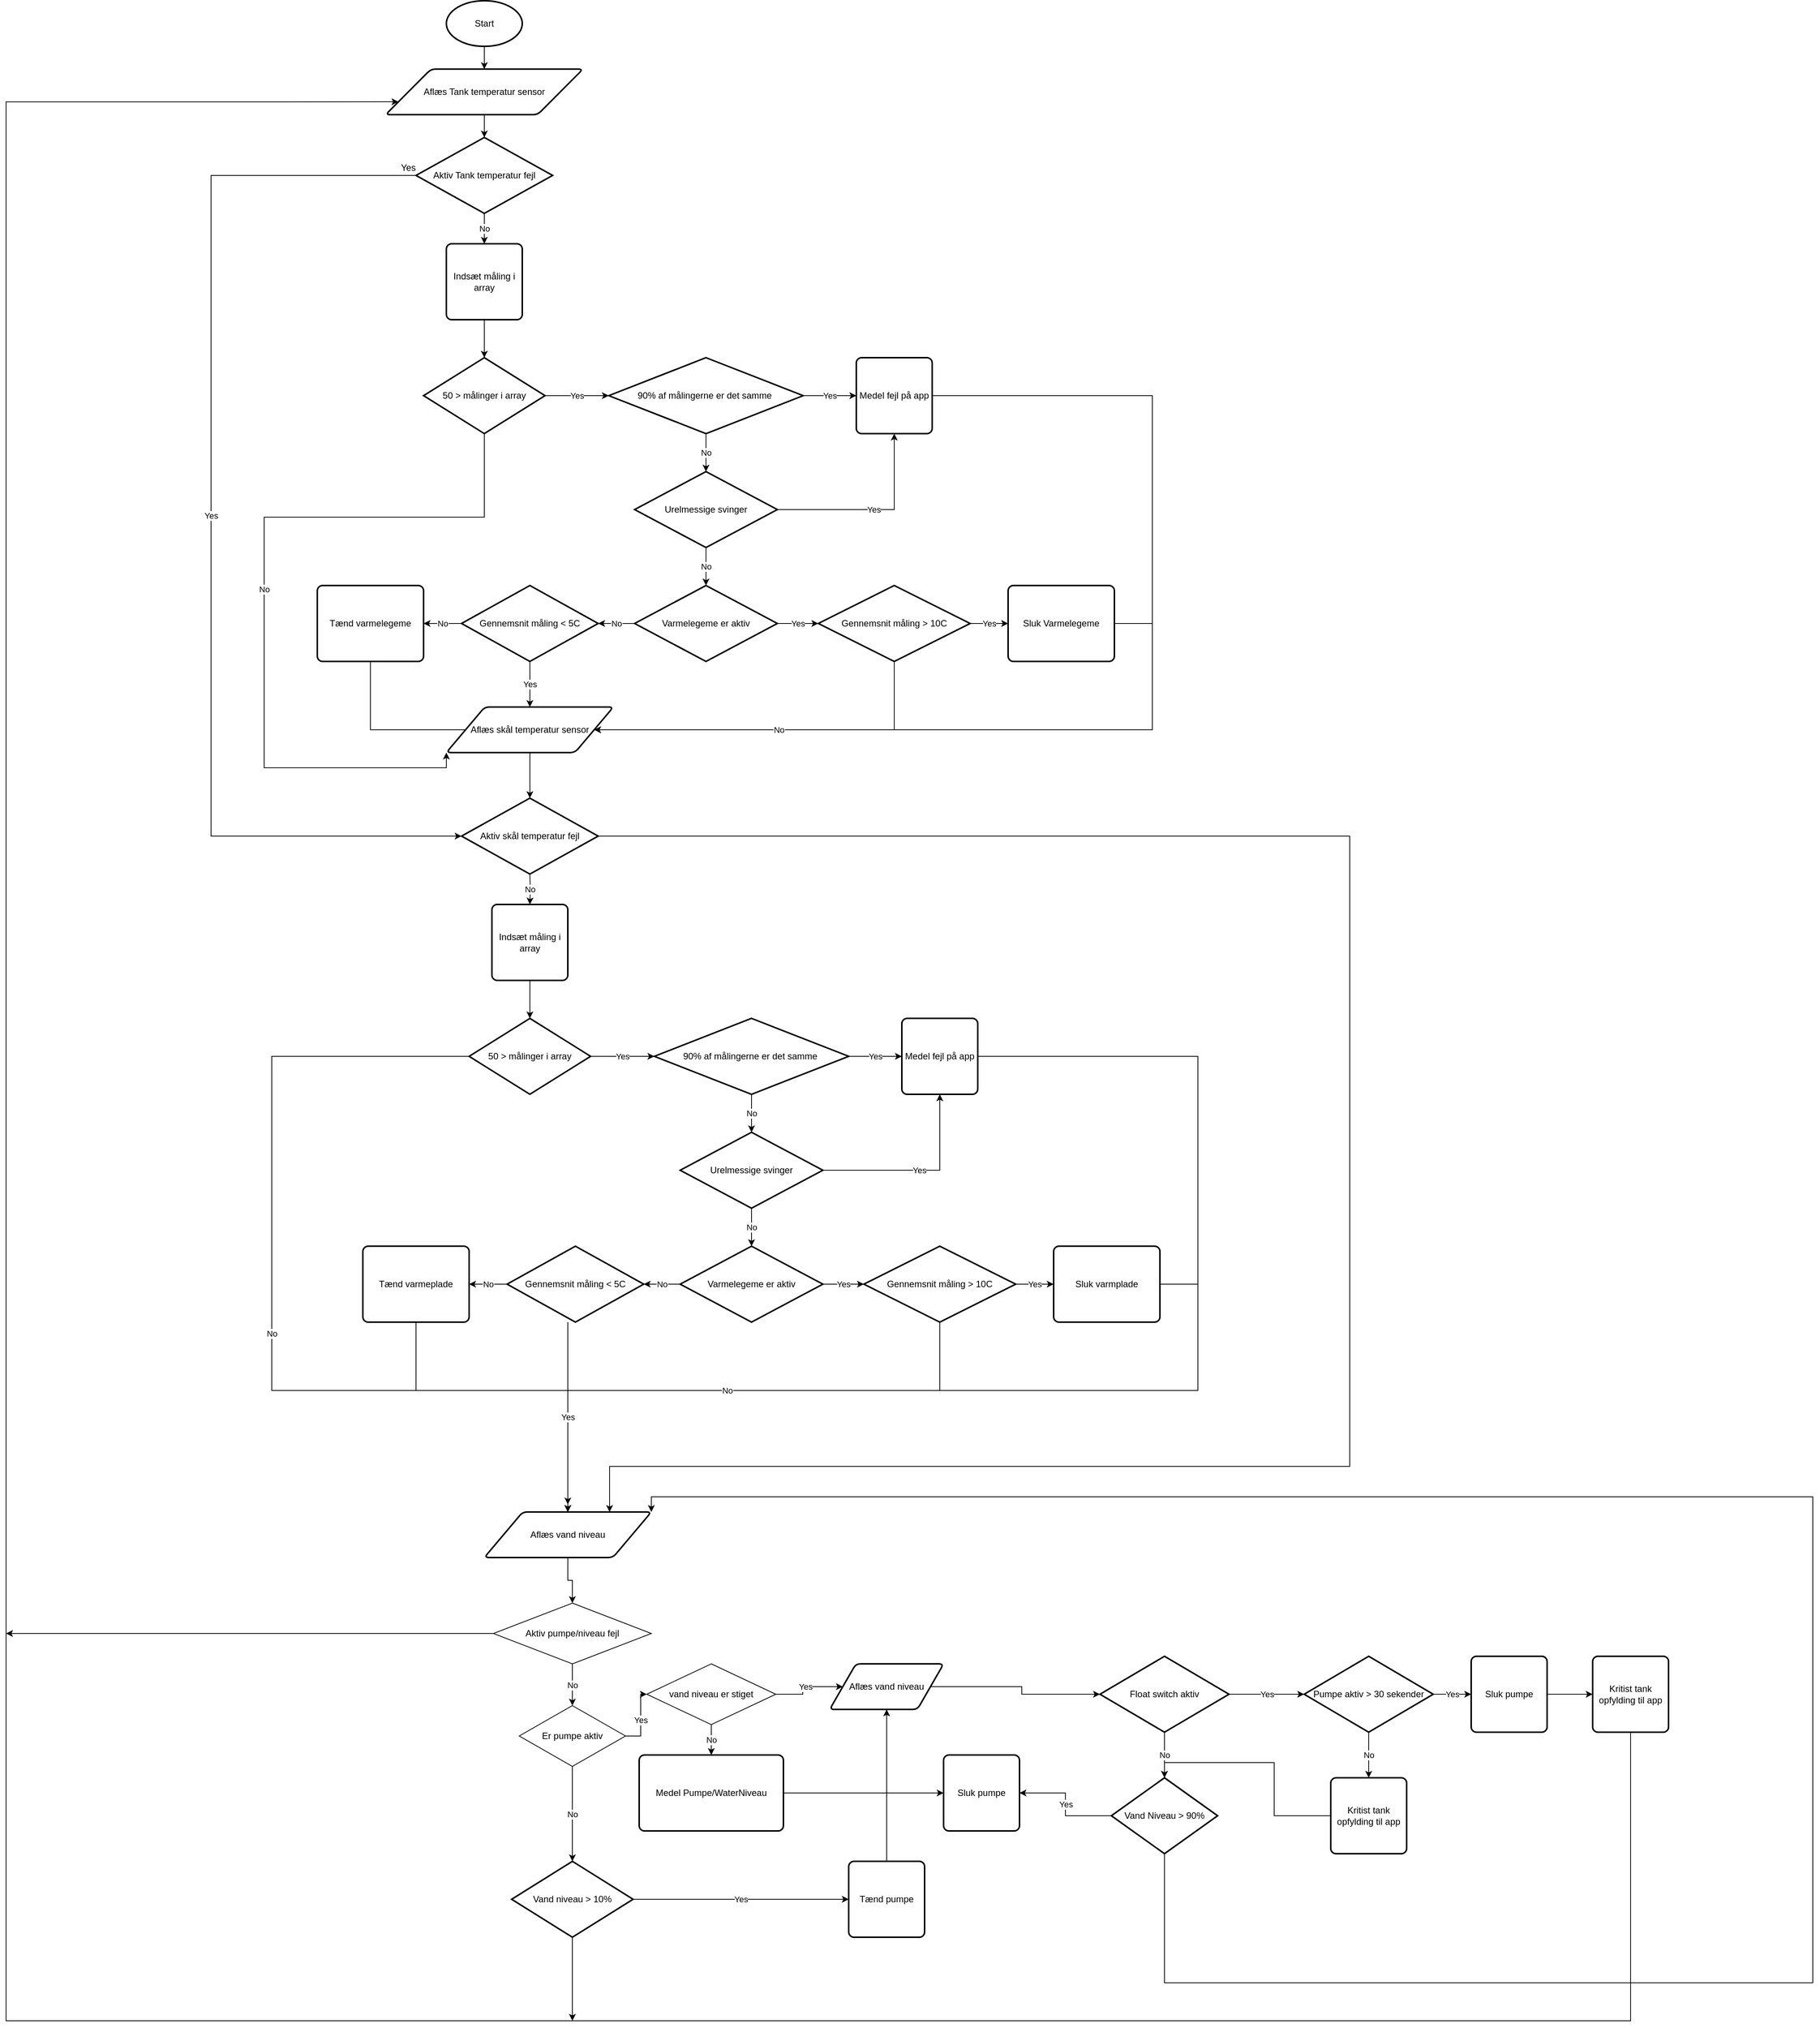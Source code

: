 <mxfile version="14.6.13" type="device"><diagram id="C5RBs43oDa-KdzZeNtuy" name="Page-1"><mxGraphModel dx="3077" dy="1211" grid="0" gridSize="10" guides="0" tooltips="1" connect="1" arrows="1" fold="1" page="0" pageScale="1" pageWidth="827" pageHeight="1169" math="0" shadow="0"><root><mxCell id="WIyWlLk6GJQsqaUBKTNV-0"/><mxCell id="WIyWlLk6GJQsqaUBKTNV-1" parent="WIyWlLk6GJQsqaUBKTNV-0"/><mxCell id="MesOfrP5KmJvYTCBlp2O-10" style="edgeStyle=orthogonalEdgeStyle;rounded=0;orthogonalLoop=1;jettySize=auto;html=1;entryX=0.5;entryY=0;entryDx=0;entryDy=0;" edge="1" parent="WIyWlLk6GJQsqaUBKTNV-1" source="7V2QRdLQ-lq2spI-1FMZ-0" target="7V2QRdLQ-lq2spI-1FMZ-1"><mxGeometry relative="1" as="geometry"/></mxCell><mxCell id="7V2QRdLQ-lq2spI-1FMZ-0" value="Start" style="strokeWidth=2;html=1;shape=mxgraph.flowchart.start_1;whiteSpace=wrap;" parent="WIyWlLk6GJQsqaUBKTNV-1" vertex="1"><mxGeometry x="200" y="100" width="100" height="60" as="geometry"/></mxCell><mxCell id="MesOfrP5KmJvYTCBlp2O-11" style="edgeStyle=orthogonalEdgeStyle;rounded=0;orthogonalLoop=1;jettySize=auto;html=1;entryX=0.5;entryY=0;entryDx=0;entryDy=0;entryPerimeter=0;" edge="1" parent="WIyWlLk6GJQsqaUBKTNV-1" source="7V2QRdLQ-lq2spI-1FMZ-1" target="7V2QRdLQ-lq2spI-1FMZ-2"><mxGeometry relative="1" as="geometry"/></mxCell><mxCell id="7V2QRdLQ-lq2spI-1FMZ-1" value="Aflæs Tank temperatur sensor" style="shape=parallelogram;html=1;strokeWidth=2;perimeter=parallelogramPerimeter;whiteSpace=wrap;rounded=1;arcSize=12;size=0.23;" parent="WIyWlLk6GJQsqaUBKTNV-1" vertex="1"><mxGeometry x="120" y="190" width="260" height="60" as="geometry"/></mxCell><mxCell id="MesOfrP5KmJvYTCBlp2O-12" value="No" style="edgeStyle=orthogonalEdgeStyle;rounded=0;orthogonalLoop=1;jettySize=auto;html=1;entryX=0.5;entryY=0;entryDx=0;entryDy=0;" edge="1" parent="WIyWlLk6GJQsqaUBKTNV-1" source="7V2QRdLQ-lq2spI-1FMZ-2" target="7V2QRdLQ-lq2spI-1FMZ-3"><mxGeometry relative="1" as="geometry"/></mxCell><mxCell id="MesOfrP5KmJvYTCBlp2O-28" value="Yes" style="edgeStyle=orthogonalEdgeStyle;rounded=0;orthogonalLoop=1;jettySize=auto;html=1;entryX=0;entryY=0.5;entryDx=0;entryDy=0;endArrow=classic;endFill=1;entryPerimeter=0;exitX=0.117;exitY=0.62;exitDx=0;exitDy=0;exitPerimeter=0;" edge="1" parent="WIyWlLk6GJQsqaUBKTNV-1" source="7V2QRdLQ-lq2spI-1FMZ-2" target="MesOfrP5KmJvYTCBlp2O-9"><mxGeometry relative="1" as="geometry"><mxPoint x="120" y="340" as="sourcePoint"/><Array as="points"><mxPoint x="181" y="330"/><mxPoint x="-110" y="330"/><mxPoint x="-110" y="1200"/></Array></mxGeometry></mxCell><mxCell id="7V2QRdLQ-lq2spI-1FMZ-2" value="Aktiv Tank temperatur fejl" style="strokeWidth=2;html=1;shape=mxgraph.flowchart.decision;whiteSpace=wrap;" parent="WIyWlLk6GJQsqaUBKTNV-1" vertex="1"><mxGeometry x="160" y="280" width="180" height="100" as="geometry"/></mxCell><mxCell id="MesOfrP5KmJvYTCBlp2O-13" style="edgeStyle=orthogonalEdgeStyle;rounded=0;orthogonalLoop=1;jettySize=auto;html=1;entryX=0.5;entryY=0;entryDx=0;entryDy=0;entryPerimeter=0;" edge="1" parent="WIyWlLk6GJQsqaUBKTNV-1" source="7V2QRdLQ-lq2spI-1FMZ-3" target="7V2QRdLQ-lq2spI-1FMZ-4"><mxGeometry relative="1" as="geometry"/></mxCell><mxCell id="7V2QRdLQ-lq2spI-1FMZ-3" value="Indsæt måling i array" style="rounded=1;whiteSpace=wrap;html=1;absoluteArcSize=1;arcSize=14;strokeWidth=2;" parent="WIyWlLk6GJQsqaUBKTNV-1" vertex="1"><mxGeometry x="200" y="420" width="100" height="100" as="geometry"/></mxCell><mxCell id="MesOfrP5KmJvYTCBlp2O-14" value="Yes" style="edgeStyle=orthogonalEdgeStyle;rounded=0;orthogonalLoop=1;jettySize=auto;html=1;entryX=0;entryY=0.5;entryDx=0;entryDy=0;entryPerimeter=0;" edge="1" parent="WIyWlLk6GJQsqaUBKTNV-1" source="7V2QRdLQ-lq2spI-1FMZ-4" target="7V2QRdLQ-lq2spI-1FMZ-5"><mxGeometry relative="1" as="geometry"/></mxCell><mxCell id="MesOfrP5KmJvYTCBlp2O-102" value="No" style="edgeStyle=orthogonalEdgeStyle;rounded=0;orthogonalLoop=1;jettySize=auto;html=1;entryX=0;entryY=1;entryDx=0;entryDy=0;endArrow=classic;endFill=1;" edge="1" parent="WIyWlLk6GJQsqaUBKTNV-1" source="7V2QRdLQ-lq2spI-1FMZ-4" target="MesOfrP5KmJvYTCBlp2O-8"><mxGeometry relative="1" as="geometry"><Array as="points"><mxPoint x="250" y="780"/><mxPoint x="-40" y="780"/><mxPoint x="-40" y="1110"/><mxPoint x="200" y="1110"/></Array></mxGeometry></mxCell><mxCell id="7V2QRdLQ-lq2spI-1FMZ-4" value="50 &amp;gt; målinger i array" style="strokeWidth=2;html=1;shape=mxgraph.flowchart.decision;whiteSpace=wrap;" parent="WIyWlLk6GJQsqaUBKTNV-1" vertex="1"><mxGeometry x="170" y="570" width="160" height="100" as="geometry"/></mxCell><mxCell id="MesOfrP5KmJvYTCBlp2O-15" value="Yes" style="edgeStyle=orthogonalEdgeStyle;rounded=0;orthogonalLoop=1;jettySize=auto;html=1;entryX=0;entryY=0.5;entryDx=0;entryDy=0;" edge="1" parent="WIyWlLk6GJQsqaUBKTNV-1" source="7V2QRdLQ-lq2spI-1FMZ-5" target="MesOfrP5KmJvYTCBlp2O-0"><mxGeometry relative="1" as="geometry"/></mxCell><mxCell id="MesOfrP5KmJvYTCBlp2O-16" value="No" style="edgeStyle=orthogonalEdgeStyle;rounded=0;orthogonalLoop=1;jettySize=auto;html=1;entryX=0.5;entryY=0;entryDx=0;entryDy=0;entryPerimeter=0;" edge="1" parent="WIyWlLk6GJQsqaUBKTNV-1" source="7V2QRdLQ-lq2spI-1FMZ-5" target="MesOfrP5KmJvYTCBlp2O-1"><mxGeometry relative="1" as="geometry"/></mxCell><mxCell id="7V2QRdLQ-lq2spI-1FMZ-5" value="90% af målingerne er det samme&amp;nbsp;" style="strokeWidth=2;html=1;shape=mxgraph.flowchart.decision;whiteSpace=wrap;" parent="WIyWlLk6GJQsqaUBKTNV-1" vertex="1"><mxGeometry x="414" y="570" width="256" height="100" as="geometry"/></mxCell><mxCell id="MesOfrP5KmJvYTCBlp2O-25" style="edgeStyle=orthogonalEdgeStyle;rounded=0;orthogonalLoop=1;jettySize=auto;html=1;entryX=1;entryY=0.5;entryDx=0;entryDy=0;" edge="1" parent="WIyWlLk6GJQsqaUBKTNV-1" source="MesOfrP5KmJvYTCBlp2O-0" target="MesOfrP5KmJvYTCBlp2O-8"><mxGeometry relative="1" as="geometry"><Array as="points"><mxPoint x="1130" y="620"/><mxPoint x="1130" y="1060"/></Array></mxGeometry></mxCell><mxCell id="MesOfrP5KmJvYTCBlp2O-0" value="Medel fejl på app" style="rounded=1;whiteSpace=wrap;html=1;absoluteArcSize=1;arcSize=14;strokeWidth=2;" vertex="1" parent="WIyWlLk6GJQsqaUBKTNV-1"><mxGeometry x="740" y="570" width="100" height="100" as="geometry"/></mxCell><mxCell id="MesOfrP5KmJvYTCBlp2O-17" value="Yes" style="edgeStyle=orthogonalEdgeStyle;rounded=0;orthogonalLoop=1;jettySize=auto;html=1;entryX=0.5;entryY=1;entryDx=0;entryDy=0;" edge="1" parent="WIyWlLk6GJQsqaUBKTNV-1" source="MesOfrP5KmJvYTCBlp2O-1" target="MesOfrP5KmJvYTCBlp2O-0"><mxGeometry relative="1" as="geometry"/></mxCell><mxCell id="MesOfrP5KmJvYTCBlp2O-18" value="No" style="edgeStyle=orthogonalEdgeStyle;rounded=0;orthogonalLoop=1;jettySize=auto;html=1;entryX=0.5;entryY=0;entryDx=0;entryDy=0;entryPerimeter=0;" edge="1" parent="WIyWlLk6GJQsqaUBKTNV-1" source="MesOfrP5KmJvYTCBlp2O-1" target="MesOfrP5KmJvYTCBlp2O-2"><mxGeometry relative="1" as="geometry"/></mxCell><mxCell id="MesOfrP5KmJvYTCBlp2O-1" value="Urelmessige svinger" style="strokeWidth=2;html=1;shape=mxgraph.flowchart.decision;whiteSpace=wrap;" vertex="1" parent="WIyWlLk6GJQsqaUBKTNV-1"><mxGeometry x="448" y="720" width="188" height="100" as="geometry"/></mxCell><mxCell id="MesOfrP5KmJvYTCBlp2O-19" value="No" style="edgeStyle=orthogonalEdgeStyle;rounded=0;orthogonalLoop=1;jettySize=auto;html=1;entryX=1;entryY=0.5;entryDx=0;entryDy=0;entryPerimeter=0;" edge="1" parent="WIyWlLk6GJQsqaUBKTNV-1" source="MesOfrP5KmJvYTCBlp2O-2" target="MesOfrP5KmJvYTCBlp2O-5"><mxGeometry relative="1" as="geometry"/></mxCell><mxCell id="MesOfrP5KmJvYTCBlp2O-22" value="Yes" style="edgeStyle=orthogonalEdgeStyle;rounded=0;orthogonalLoop=1;jettySize=auto;html=1;entryX=0;entryY=0.5;entryDx=0;entryDy=0;entryPerimeter=0;" edge="1" parent="WIyWlLk6GJQsqaUBKTNV-1" source="MesOfrP5KmJvYTCBlp2O-2" target="MesOfrP5KmJvYTCBlp2O-3"><mxGeometry relative="1" as="geometry"/></mxCell><mxCell id="MesOfrP5KmJvYTCBlp2O-2" value="Varmelegeme er aktiv" style="strokeWidth=2;html=1;shape=mxgraph.flowchart.decision;whiteSpace=wrap;" vertex="1" parent="WIyWlLk6GJQsqaUBKTNV-1"><mxGeometry x="448" y="870" width="188" height="100" as="geometry"/></mxCell><mxCell id="MesOfrP5KmJvYTCBlp2O-23" value="Yes" style="edgeStyle=orthogonalEdgeStyle;rounded=0;orthogonalLoop=1;jettySize=auto;html=1;entryX=0;entryY=0.5;entryDx=0;entryDy=0;" edge="1" parent="WIyWlLk6GJQsqaUBKTNV-1" source="MesOfrP5KmJvYTCBlp2O-3" target="MesOfrP5KmJvYTCBlp2O-4"><mxGeometry relative="1" as="geometry"/></mxCell><mxCell id="MesOfrP5KmJvYTCBlp2O-24" value="No" style="edgeStyle=orthogonalEdgeStyle;rounded=0;orthogonalLoop=1;jettySize=auto;html=1;entryX=1;entryY=0.5;entryDx=0;entryDy=0;" edge="1" parent="WIyWlLk6GJQsqaUBKTNV-1" source="MesOfrP5KmJvYTCBlp2O-3" target="MesOfrP5KmJvYTCBlp2O-8"><mxGeometry relative="1" as="geometry"><Array as="points"><mxPoint x="790" y="1060"/></Array></mxGeometry></mxCell><mxCell id="MesOfrP5KmJvYTCBlp2O-3" value="Gennemsnit måling &amp;gt; 10C" style="strokeWidth=2;html=1;shape=mxgraph.flowchart.decision;whiteSpace=wrap;" vertex="1" parent="WIyWlLk6GJQsqaUBKTNV-1"><mxGeometry x="690" y="870" width="200" height="100" as="geometry"/></mxCell><mxCell id="MesOfrP5KmJvYTCBlp2O-26" style="edgeStyle=orthogonalEdgeStyle;rounded=0;orthogonalLoop=1;jettySize=auto;html=1;endArrow=none;endFill=0;" edge="1" parent="WIyWlLk6GJQsqaUBKTNV-1" source="MesOfrP5KmJvYTCBlp2O-4"><mxGeometry relative="1" as="geometry"><mxPoint x="1130" y="920" as="targetPoint"/></mxGeometry></mxCell><mxCell id="MesOfrP5KmJvYTCBlp2O-4" value="Sluk Varmelegeme" style="rounded=1;whiteSpace=wrap;html=1;absoluteArcSize=1;arcSize=14;strokeWidth=2;" vertex="1" parent="WIyWlLk6GJQsqaUBKTNV-1"><mxGeometry x="940" y="870" width="140" height="100" as="geometry"/></mxCell><mxCell id="MesOfrP5KmJvYTCBlp2O-20" value="No" style="edgeStyle=orthogonalEdgeStyle;rounded=0;orthogonalLoop=1;jettySize=auto;html=1;" edge="1" parent="WIyWlLk6GJQsqaUBKTNV-1" source="MesOfrP5KmJvYTCBlp2O-5" target="MesOfrP5KmJvYTCBlp2O-6"><mxGeometry relative="1" as="geometry"/></mxCell><mxCell id="MesOfrP5KmJvYTCBlp2O-21" value="Yes" style="edgeStyle=orthogonalEdgeStyle;rounded=0;orthogonalLoop=1;jettySize=auto;html=1;entryX=0.5;entryY=0;entryDx=0;entryDy=0;" edge="1" parent="WIyWlLk6GJQsqaUBKTNV-1" source="MesOfrP5KmJvYTCBlp2O-5" target="MesOfrP5KmJvYTCBlp2O-8"><mxGeometry relative="1" as="geometry"/></mxCell><mxCell id="MesOfrP5KmJvYTCBlp2O-5" value="Gennemsnit måling &amp;lt; 5C" style="strokeWidth=2;html=1;shape=mxgraph.flowchart.decision;whiteSpace=wrap;" vertex="1" parent="WIyWlLk6GJQsqaUBKTNV-1"><mxGeometry x="220" y="870" width="180" height="100" as="geometry"/></mxCell><mxCell id="MesOfrP5KmJvYTCBlp2O-27" style="edgeStyle=orthogonalEdgeStyle;rounded=0;orthogonalLoop=1;jettySize=auto;html=1;entryX=0;entryY=0.5;entryDx=0;entryDy=0;endArrow=none;endFill=0;" edge="1" parent="WIyWlLk6GJQsqaUBKTNV-1" source="MesOfrP5KmJvYTCBlp2O-6" target="MesOfrP5KmJvYTCBlp2O-8"><mxGeometry relative="1" as="geometry"><Array as="points"><mxPoint x="100" y="1060"/></Array></mxGeometry></mxCell><mxCell id="MesOfrP5KmJvYTCBlp2O-6" value="Tænd varmelegeme" style="rounded=1;whiteSpace=wrap;html=1;absoluteArcSize=1;arcSize=14;strokeWidth=2;" vertex="1" parent="WIyWlLk6GJQsqaUBKTNV-1"><mxGeometry x="30" y="870" width="140" height="100" as="geometry"/></mxCell><mxCell id="MesOfrP5KmJvYTCBlp2O-30" style="edgeStyle=orthogonalEdgeStyle;rounded=0;orthogonalLoop=1;jettySize=auto;html=1;entryX=0.5;entryY=0;entryDx=0;entryDy=0;entryPerimeter=0;endArrow=classic;endFill=1;" edge="1" parent="WIyWlLk6GJQsqaUBKTNV-1" source="MesOfrP5KmJvYTCBlp2O-8" target="MesOfrP5KmJvYTCBlp2O-9"><mxGeometry relative="1" as="geometry"/></mxCell><mxCell id="MesOfrP5KmJvYTCBlp2O-8" value="Aflæs skål temperatur sensor" style="shape=parallelogram;html=1;strokeWidth=2;perimeter=parallelogramPerimeter;whiteSpace=wrap;rounded=1;arcSize=12;size=0.23;" vertex="1" parent="WIyWlLk6GJQsqaUBKTNV-1"><mxGeometry x="200" y="1030" width="220" height="60" as="geometry"/></mxCell><mxCell id="MesOfrP5KmJvYTCBlp2O-101" style="edgeStyle=orthogonalEdgeStyle;rounded=0;orthogonalLoop=1;jettySize=auto;html=1;entryX=0.75;entryY=0;entryDx=0;entryDy=0;endArrow=classic;endFill=1;" edge="1" parent="WIyWlLk6GJQsqaUBKTNV-1" source="MesOfrP5KmJvYTCBlp2O-9" target="MesOfrP5KmJvYTCBlp2O-59"><mxGeometry relative="1" as="geometry"><Array as="points"><mxPoint x="1390" y="1200"/><mxPoint x="1390" y="2030"/><mxPoint x="415" y="2030"/></Array></mxGeometry></mxCell><mxCell id="MesOfrP5KmJvYTCBlp2O-9" value="Aktiv skål temperatur fejl" style="strokeWidth=2;html=1;shape=mxgraph.flowchart.decision;whiteSpace=wrap;" vertex="1" parent="WIyWlLk6GJQsqaUBKTNV-1"><mxGeometry x="220" y="1150" width="180" height="100" as="geometry"/></mxCell><mxCell id="MesOfrP5KmJvYTCBlp2O-29" value="Yes" style="text;html=1;strokeColor=none;fillColor=none;align=center;verticalAlign=middle;whiteSpace=wrap;rounded=0;" vertex="1" parent="WIyWlLk6GJQsqaUBKTNV-1"><mxGeometry x="130" y="310" width="40" height="20" as="geometry"/></mxCell><mxCell id="MesOfrP5KmJvYTCBlp2O-31" value="No" style="edgeStyle=orthogonalEdgeStyle;rounded=0;orthogonalLoop=1;jettySize=auto;html=1;entryX=0.5;entryY=0;entryDx=0;entryDy=0;" edge="1" parent="WIyWlLk6GJQsqaUBKTNV-1" target="MesOfrP5KmJvYTCBlp2O-34"><mxGeometry relative="1" as="geometry"><mxPoint x="310" y="1250" as="sourcePoint"/></mxGeometry></mxCell><mxCell id="MesOfrP5KmJvYTCBlp2O-33" style="edgeStyle=orthogonalEdgeStyle;rounded=0;orthogonalLoop=1;jettySize=auto;html=1;entryX=0.5;entryY=0;entryDx=0;entryDy=0;entryPerimeter=0;" edge="1" parent="WIyWlLk6GJQsqaUBKTNV-1" source="MesOfrP5KmJvYTCBlp2O-34" target="MesOfrP5KmJvYTCBlp2O-36"><mxGeometry relative="1" as="geometry"/></mxCell><mxCell id="MesOfrP5KmJvYTCBlp2O-34" value="Indsæt måling i array" style="rounded=1;whiteSpace=wrap;html=1;absoluteArcSize=1;arcSize=14;strokeWidth=2;" vertex="1" parent="WIyWlLk6GJQsqaUBKTNV-1"><mxGeometry x="260" y="1290" width="100" height="100" as="geometry"/></mxCell><mxCell id="MesOfrP5KmJvYTCBlp2O-35" value="Yes" style="edgeStyle=orthogonalEdgeStyle;rounded=0;orthogonalLoop=1;jettySize=auto;html=1;entryX=0;entryY=0.5;entryDx=0;entryDy=0;entryPerimeter=0;" edge="1" parent="WIyWlLk6GJQsqaUBKTNV-1" source="MesOfrP5KmJvYTCBlp2O-36" target="MesOfrP5KmJvYTCBlp2O-39"><mxGeometry relative="1" as="geometry"/></mxCell><mxCell id="MesOfrP5KmJvYTCBlp2O-62" value="No" style="edgeStyle=orthogonalEdgeStyle;rounded=0;orthogonalLoop=1;jettySize=auto;html=1;entryX=0.5;entryY=0;entryDx=0;entryDy=0;endArrow=classic;endFill=1;" edge="1" parent="WIyWlLk6GJQsqaUBKTNV-1" source="MesOfrP5KmJvYTCBlp2O-36" target="MesOfrP5KmJvYTCBlp2O-59"><mxGeometry relative="1" as="geometry"><Array as="points"><mxPoint x="-30" y="1490"/><mxPoint x="-30" y="1930"/><mxPoint x="360" y="1930"/></Array></mxGeometry></mxCell><mxCell id="MesOfrP5KmJvYTCBlp2O-36" value="50 &amp;gt; målinger i array" style="strokeWidth=2;html=1;shape=mxgraph.flowchart.decision;whiteSpace=wrap;" vertex="1" parent="WIyWlLk6GJQsqaUBKTNV-1"><mxGeometry x="230" y="1440" width="160" height="100" as="geometry"/></mxCell><mxCell id="MesOfrP5KmJvYTCBlp2O-37" value="Yes" style="edgeStyle=orthogonalEdgeStyle;rounded=0;orthogonalLoop=1;jettySize=auto;html=1;entryX=0;entryY=0.5;entryDx=0;entryDy=0;" edge="1" parent="WIyWlLk6GJQsqaUBKTNV-1" source="MesOfrP5KmJvYTCBlp2O-39" target="MesOfrP5KmJvYTCBlp2O-41"><mxGeometry relative="1" as="geometry"/></mxCell><mxCell id="MesOfrP5KmJvYTCBlp2O-38" value="No" style="edgeStyle=orthogonalEdgeStyle;rounded=0;orthogonalLoop=1;jettySize=auto;html=1;entryX=0.5;entryY=0;entryDx=0;entryDy=0;entryPerimeter=0;" edge="1" parent="WIyWlLk6GJQsqaUBKTNV-1" source="MesOfrP5KmJvYTCBlp2O-39" target="MesOfrP5KmJvYTCBlp2O-44"><mxGeometry relative="1" as="geometry"/></mxCell><mxCell id="MesOfrP5KmJvYTCBlp2O-39" value="90% af målingerne er det samme&amp;nbsp;" style="strokeWidth=2;html=1;shape=mxgraph.flowchart.decision;whiteSpace=wrap;" vertex="1" parent="WIyWlLk6GJQsqaUBKTNV-1"><mxGeometry x="474" y="1440" width="256" height="100" as="geometry"/></mxCell><mxCell id="MesOfrP5KmJvYTCBlp2O-40" style="edgeStyle=orthogonalEdgeStyle;rounded=0;orthogonalLoop=1;jettySize=auto;html=1;" edge="1" parent="WIyWlLk6GJQsqaUBKTNV-1" source="MesOfrP5KmJvYTCBlp2O-41"><mxGeometry relative="1" as="geometry"><Array as="points"><mxPoint x="1190" y="1490"/><mxPoint x="1190" y="1930"/></Array><mxPoint x="360" y="2080" as="targetPoint"/></mxGeometry></mxCell><mxCell id="MesOfrP5KmJvYTCBlp2O-41" value="Medel fejl på app" style="rounded=1;whiteSpace=wrap;html=1;absoluteArcSize=1;arcSize=14;strokeWidth=2;" vertex="1" parent="WIyWlLk6GJQsqaUBKTNV-1"><mxGeometry x="800" y="1440" width="100" height="100" as="geometry"/></mxCell><mxCell id="MesOfrP5KmJvYTCBlp2O-42" value="Yes" style="edgeStyle=orthogonalEdgeStyle;rounded=0;orthogonalLoop=1;jettySize=auto;html=1;entryX=0.5;entryY=1;entryDx=0;entryDy=0;" edge="1" parent="WIyWlLk6GJQsqaUBKTNV-1" source="MesOfrP5KmJvYTCBlp2O-44" target="MesOfrP5KmJvYTCBlp2O-41"><mxGeometry relative="1" as="geometry"/></mxCell><mxCell id="MesOfrP5KmJvYTCBlp2O-43" value="No" style="edgeStyle=orthogonalEdgeStyle;rounded=0;orthogonalLoop=1;jettySize=auto;html=1;entryX=0.5;entryY=0;entryDx=0;entryDy=0;entryPerimeter=0;" edge="1" parent="WIyWlLk6GJQsqaUBKTNV-1" source="MesOfrP5KmJvYTCBlp2O-44" target="MesOfrP5KmJvYTCBlp2O-47"><mxGeometry relative="1" as="geometry"/></mxCell><mxCell id="MesOfrP5KmJvYTCBlp2O-44" value="Urelmessige svinger" style="strokeWidth=2;html=1;shape=mxgraph.flowchart.decision;whiteSpace=wrap;" vertex="1" parent="WIyWlLk6GJQsqaUBKTNV-1"><mxGeometry x="508" y="1590" width="188" height="100" as="geometry"/></mxCell><mxCell id="MesOfrP5KmJvYTCBlp2O-45" value="No" style="edgeStyle=orthogonalEdgeStyle;rounded=0;orthogonalLoop=1;jettySize=auto;html=1;entryX=1;entryY=0.5;entryDx=0;entryDy=0;entryPerimeter=0;" edge="1" parent="WIyWlLk6GJQsqaUBKTNV-1" source="MesOfrP5KmJvYTCBlp2O-47" target="MesOfrP5KmJvYTCBlp2O-55"><mxGeometry relative="1" as="geometry"/></mxCell><mxCell id="MesOfrP5KmJvYTCBlp2O-46" value="Yes" style="edgeStyle=orthogonalEdgeStyle;rounded=0;orthogonalLoop=1;jettySize=auto;html=1;entryX=0;entryY=0.5;entryDx=0;entryDy=0;entryPerimeter=0;" edge="1" parent="WIyWlLk6GJQsqaUBKTNV-1" source="MesOfrP5KmJvYTCBlp2O-47" target="MesOfrP5KmJvYTCBlp2O-50"><mxGeometry relative="1" as="geometry"/></mxCell><mxCell id="MesOfrP5KmJvYTCBlp2O-47" value="Varmelegeme er aktiv" style="strokeWidth=2;html=1;shape=mxgraph.flowchart.decision;whiteSpace=wrap;" vertex="1" parent="WIyWlLk6GJQsqaUBKTNV-1"><mxGeometry x="508" y="1740" width="188" height="100" as="geometry"/></mxCell><mxCell id="MesOfrP5KmJvYTCBlp2O-48" value="Yes" style="edgeStyle=orthogonalEdgeStyle;rounded=0;orthogonalLoop=1;jettySize=auto;html=1;entryX=0;entryY=0.5;entryDx=0;entryDy=0;" edge="1" parent="WIyWlLk6GJQsqaUBKTNV-1" source="MesOfrP5KmJvYTCBlp2O-50" target="MesOfrP5KmJvYTCBlp2O-52"><mxGeometry relative="1" as="geometry"/></mxCell><mxCell id="MesOfrP5KmJvYTCBlp2O-49" value="No" style="edgeStyle=orthogonalEdgeStyle;rounded=0;orthogonalLoop=1;jettySize=auto;html=1;entryX=0.5;entryY=0;entryDx=0;entryDy=0;" edge="1" parent="WIyWlLk6GJQsqaUBKTNV-1" source="MesOfrP5KmJvYTCBlp2O-50" target="MesOfrP5KmJvYTCBlp2O-59"><mxGeometry relative="1" as="geometry"><Array as="points"><mxPoint x="850" y="1930"/><mxPoint x="360" y="1930"/></Array></mxGeometry></mxCell><mxCell id="MesOfrP5KmJvYTCBlp2O-50" value="Gennemsnit måling &amp;gt; 10C" style="strokeWidth=2;html=1;shape=mxgraph.flowchart.decision;whiteSpace=wrap;" vertex="1" parent="WIyWlLk6GJQsqaUBKTNV-1"><mxGeometry x="750" y="1740" width="200" height="100" as="geometry"/></mxCell><mxCell id="MesOfrP5KmJvYTCBlp2O-51" style="edgeStyle=orthogonalEdgeStyle;rounded=0;orthogonalLoop=1;jettySize=auto;html=1;endArrow=none;endFill=0;" edge="1" parent="WIyWlLk6GJQsqaUBKTNV-1" source="MesOfrP5KmJvYTCBlp2O-52"><mxGeometry relative="1" as="geometry"><mxPoint x="1190" y="1790" as="targetPoint"/></mxGeometry></mxCell><mxCell id="MesOfrP5KmJvYTCBlp2O-52" value="Sluk varmplade" style="rounded=1;whiteSpace=wrap;html=1;absoluteArcSize=1;arcSize=14;strokeWidth=2;" vertex="1" parent="WIyWlLk6GJQsqaUBKTNV-1"><mxGeometry x="1000" y="1740" width="140" height="100" as="geometry"/></mxCell><mxCell id="MesOfrP5KmJvYTCBlp2O-53" value="No" style="edgeStyle=orthogonalEdgeStyle;rounded=0;orthogonalLoop=1;jettySize=auto;html=1;" edge="1" parent="WIyWlLk6GJQsqaUBKTNV-1" source="MesOfrP5KmJvYTCBlp2O-55" target="MesOfrP5KmJvYTCBlp2O-57"><mxGeometry relative="1" as="geometry"/></mxCell><mxCell id="MesOfrP5KmJvYTCBlp2O-55" value="Gennemsnit måling &amp;lt; 5C" style="strokeWidth=2;html=1;shape=mxgraph.flowchart.decision;whiteSpace=wrap;" vertex="1" parent="WIyWlLk6GJQsqaUBKTNV-1"><mxGeometry x="280" y="1740" width="180" height="100" as="geometry"/></mxCell><mxCell id="MesOfrP5KmJvYTCBlp2O-56" style="edgeStyle=orthogonalEdgeStyle;rounded=0;orthogonalLoop=1;jettySize=auto;html=1;entryX=0.5;entryY=0;entryDx=0;entryDy=0;endArrow=none;endFill=0;" edge="1" parent="WIyWlLk6GJQsqaUBKTNV-1" source="MesOfrP5KmJvYTCBlp2O-57" target="MesOfrP5KmJvYTCBlp2O-59"><mxGeometry relative="1" as="geometry"><Array as="points"><mxPoint x="160" y="1930"/><mxPoint x="360" y="1930"/></Array></mxGeometry></mxCell><mxCell id="MesOfrP5KmJvYTCBlp2O-57" value="Tænd varmeplade" style="rounded=1;whiteSpace=wrap;html=1;absoluteArcSize=1;arcSize=14;strokeWidth=2;" vertex="1" parent="WIyWlLk6GJQsqaUBKTNV-1"><mxGeometry x="90" y="1740" width="140" height="100" as="geometry"/></mxCell><mxCell id="MesOfrP5KmJvYTCBlp2O-84" style="edgeStyle=orthogonalEdgeStyle;rounded=0;orthogonalLoop=1;jettySize=auto;html=1;endArrow=classic;endFill=1;" edge="1" parent="WIyWlLk6GJQsqaUBKTNV-1" source="MesOfrP5KmJvYTCBlp2O-59" target="MesOfrP5KmJvYTCBlp2O-63"><mxGeometry relative="1" as="geometry"/></mxCell><mxCell id="MesOfrP5KmJvYTCBlp2O-59" value="Aflæs vand niveau" style="shape=parallelogram;html=1;strokeWidth=2;perimeter=parallelogramPerimeter;whiteSpace=wrap;rounded=1;arcSize=12;size=0.23;" vertex="1" parent="WIyWlLk6GJQsqaUBKTNV-1"><mxGeometry x="250" y="2090" width="220" height="60" as="geometry"/></mxCell><mxCell id="MesOfrP5KmJvYTCBlp2O-85" value="No" style="edgeStyle=orthogonalEdgeStyle;rounded=0;orthogonalLoop=1;jettySize=auto;html=1;entryX=0.5;entryY=0;entryDx=0;entryDy=0;endArrow=classic;endFill=1;" edge="1" parent="WIyWlLk6GJQsqaUBKTNV-1" source="MesOfrP5KmJvYTCBlp2O-63" target="MesOfrP5KmJvYTCBlp2O-64"><mxGeometry relative="1" as="geometry"/></mxCell><mxCell id="MesOfrP5KmJvYTCBlp2O-100" style="edgeStyle=orthogonalEdgeStyle;rounded=0;orthogonalLoop=1;jettySize=auto;html=1;endArrow=classic;endFill=1;" edge="1" parent="WIyWlLk6GJQsqaUBKTNV-1" source="MesOfrP5KmJvYTCBlp2O-63"><mxGeometry relative="1" as="geometry"><mxPoint x="-380" y="2250" as="targetPoint"/></mxGeometry></mxCell><mxCell id="MesOfrP5KmJvYTCBlp2O-63" value="Aktiv pumpe/niveau fejl" style="rhombus;whiteSpace=wrap;html=1;" vertex="1" parent="WIyWlLk6GJQsqaUBKTNV-1"><mxGeometry x="262" y="2210" width="208" height="80" as="geometry"/></mxCell><mxCell id="MesOfrP5KmJvYTCBlp2O-86" value="No" style="edgeStyle=orthogonalEdgeStyle;rounded=0;orthogonalLoop=1;jettySize=auto;html=1;entryX=0.5;entryY=0;entryDx=0;entryDy=0;entryPerimeter=0;endArrow=classic;endFill=1;" edge="1" parent="WIyWlLk6GJQsqaUBKTNV-1" source="MesOfrP5KmJvYTCBlp2O-64" target="MesOfrP5KmJvYTCBlp2O-68"><mxGeometry relative="1" as="geometry"/></mxCell><mxCell id="MesOfrP5KmJvYTCBlp2O-87" value="Yes" style="edgeStyle=orthogonalEdgeStyle;rounded=0;orthogonalLoop=1;jettySize=auto;html=1;entryX=0;entryY=0.5;entryDx=0;entryDy=0;endArrow=classic;endFill=1;" edge="1" parent="WIyWlLk6GJQsqaUBKTNV-1" source="MesOfrP5KmJvYTCBlp2O-64" target="MesOfrP5KmJvYTCBlp2O-65"><mxGeometry relative="1" as="geometry"/></mxCell><mxCell id="MesOfrP5KmJvYTCBlp2O-64" value="Er pumpe aktiv" style="rhombus;whiteSpace=wrap;html=1;" vertex="1" parent="WIyWlLk6GJQsqaUBKTNV-1"><mxGeometry x="296" y="2345" width="140" height="80" as="geometry"/></mxCell><mxCell id="MesOfrP5KmJvYTCBlp2O-88" value="Yes" style="edgeStyle=orthogonalEdgeStyle;rounded=0;orthogonalLoop=1;jettySize=auto;html=1;entryX=0;entryY=0.5;entryDx=0;entryDy=0;endArrow=classic;endFill=1;" edge="1" parent="WIyWlLk6GJQsqaUBKTNV-1" source="MesOfrP5KmJvYTCBlp2O-65" target="MesOfrP5KmJvYTCBlp2O-67"><mxGeometry relative="1" as="geometry"/></mxCell><mxCell id="MesOfrP5KmJvYTCBlp2O-89" value="No" style="edgeStyle=orthogonalEdgeStyle;rounded=0;orthogonalLoop=1;jettySize=auto;html=1;entryX=0.5;entryY=0;entryDx=0;entryDy=0;endArrow=classic;endFill=1;" edge="1" parent="WIyWlLk6GJQsqaUBKTNV-1" source="MesOfrP5KmJvYTCBlp2O-65" target="MesOfrP5KmJvYTCBlp2O-66"><mxGeometry relative="1" as="geometry"/></mxCell><mxCell id="MesOfrP5KmJvYTCBlp2O-65" value="vand niveau er stiget" style="rhombus;whiteSpace=wrap;html=1;" vertex="1" parent="WIyWlLk6GJQsqaUBKTNV-1"><mxGeometry x="464" y="2290" width="170" height="80" as="geometry"/></mxCell><mxCell id="MesOfrP5KmJvYTCBlp2O-83" style="edgeStyle=orthogonalEdgeStyle;rounded=0;orthogonalLoop=1;jettySize=auto;html=1;entryX=0;entryY=0.5;entryDx=0;entryDy=0;endArrow=classic;endFill=1;" edge="1" parent="WIyWlLk6GJQsqaUBKTNV-1" source="MesOfrP5KmJvYTCBlp2O-66" target="MesOfrP5KmJvYTCBlp2O-75"><mxGeometry relative="1" as="geometry"/></mxCell><mxCell id="MesOfrP5KmJvYTCBlp2O-66" value="Medel Pumpe/WaterNiveau" style="rounded=1;whiteSpace=wrap;html=1;absoluteArcSize=1;arcSize=14;strokeWidth=2;" vertex="1" parent="WIyWlLk6GJQsqaUBKTNV-1"><mxGeometry x="454" y="2410" width="190" height="100" as="geometry"/></mxCell><mxCell id="MesOfrP5KmJvYTCBlp2O-93" style="edgeStyle=orthogonalEdgeStyle;rounded=0;orthogonalLoop=1;jettySize=auto;html=1;entryX=0;entryY=0.5;entryDx=0;entryDy=0;entryPerimeter=0;endArrow=classic;endFill=1;" edge="1" parent="WIyWlLk6GJQsqaUBKTNV-1" source="MesOfrP5KmJvYTCBlp2O-67" target="MesOfrP5KmJvYTCBlp2O-76"><mxGeometry relative="1" as="geometry"/></mxCell><mxCell id="MesOfrP5KmJvYTCBlp2O-67" value="Aflæs vand niveau" style="shape=parallelogram;html=1;strokeWidth=2;perimeter=parallelogramPerimeter;whiteSpace=wrap;rounded=1;arcSize=12;size=0.23;" vertex="1" parent="WIyWlLk6GJQsqaUBKTNV-1"><mxGeometry x="705" y="2290" width="150" height="60" as="geometry"/></mxCell><mxCell id="MesOfrP5KmJvYTCBlp2O-92" value="Yes" style="edgeStyle=orthogonalEdgeStyle;rounded=0;orthogonalLoop=1;jettySize=auto;html=1;entryX=0;entryY=0.5;entryDx=0;entryDy=0;endArrow=classic;endFill=1;" edge="1" parent="WIyWlLk6GJQsqaUBKTNV-1" source="MesOfrP5KmJvYTCBlp2O-68" target="MesOfrP5KmJvYTCBlp2O-69"><mxGeometry relative="1" as="geometry"/></mxCell><mxCell id="MesOfrP5KmJvYTCBlp2O-99" style="edgeStyle=orthogonalEdgeStyle;rounded=0;orthogonalLoop=1;jettySize=auto;html=1;endArrow=classic;endFill=1;" edge="1" parent="WIyWlLk6GJQsqaUBKTNV-1" source="MesOfrP5KmJvYTCBlp2O-68"><mxGeometry relative="1" as="geometry"><mxPoint x="366" y="2760" as="targetPoint"/></mxGeometry></mxCell><mxCell id="MesOfrP5KmJvYTCBlp2O-68" value="Vand niveau &amp;gt; 10%" style="strokeWidth=2;html=1;shape=mxgraph.flowchart.decision;whiteSpace=wrap;" vertex="1" parent="WIyWlLk6GJQsqaUBKTNV-1"><mxGeometry x="286" y="2550" width="160" height="100" as="geometry"/></mxCell><mxCell id="MesOfrP5KmJvYTCBlp2O-74" style="edgeStyle=orthogonalEdgeStyle;rounded=0;orthogonalLoop=1;jettySize=auto;html=1;entryX=0.5;entryY=1;entryDx=0;entryDy=0;endArrow=classic;endFill=1;" edge="1" parent="WIyWlLk6GJQsqaUBKTNV-1" source="MesOfrP5KmJvYTCBlp2O-69" target="MesOfrP5KmJvYTCBlp2O-67"><mxGeometry relative="1" as="geometry"/></mxCell><mxCell id="MesOfrP5KmJvYTCBlp2O-69" value="Tænd pumpe" style="rounded=1;whiteSpace=wrap;html=1;absoluteArcSize=1;arcSize=14;strokeWidth=2;" vertex="1" parent="WIyWlLk6GJQsqaUBKTNV-1"><mxGeometry x="730" y="2550" width="100" height="100" as="geometry"/></mxCell><mxCell id="MesOfrP5KmJvYTCBlp2O-97" style="edgeStyle=orthogonalEdgeStyle;rounded=0;orthogonalLoop=1;jettySize=auto;html=1;entryX=0;entryY=0.75;entryDx=0;entryDy=0;endArrow=classic;endFill=1;" edge="1" parent="WIyWlLk6GJQsqaUBKTNV-1" source="MesOfrP5KmJvYTCBlp2O-70" target="7V2QRdLQ-lq2spI-1FMZ-1"><mxGeometry relative="1" as="geometry"><Array as="points"><mxPoint x="1760" y="2760"/><mxPoint x="-380" y="2760"/><mxPoint x="-380" y="233"/></Array></mxGeometry></mxCell><mxCell id="MesOfrP5KmJvYTCBlp2O-70" value="Kritist tank opfylding til app" style="rounded=1;whiteSpace=wrap;html=1;absoluteArcSize=1;arcSize=14;strokeWidth=2;" vertex="1" parent="WIyWlLk6GJQsqaUBKTNV-1"><mxGeometry x="1710" y="2280" width="100" height="100" as="geometry"/></mxCell><mxCell id="MesOfrP5KmJvYTCBlp2O-78" style="edgeStyle=orthogonalEdgeStyle;rounded=0;orthogonalLoop=1;jettySize=auto;html=1;entryX=0;entryY=0.5;entryDx=0;entryDy=0;endArrow=classic;endFill=1;" edge="1" parent="WIyWlLk6GJQsqaUBKTNV-1" source="MesOfrP5KmJvYTCBlp2O-71" target="MesOfrP5KmJvYTCBlp2O-70"><mxGeometry relative="1" as="geometry"/></mxCell><mxCell id="MesOfrP5KmJvYTCBlp2O-71" value="Sluk pumpe" style="rounded=1;whiteSpace=wrap;html=1;absoluteArcSize=1;arcSize=14;strokeWidth=2;" vertex="1" parent="WIyWlLk6GJQsqaUBKTNV-1"><mxGeometry x="1550" y="2280" width="100" height="100" as="geometry"/></mxCell><mxCell id="MesOfrP5KmJvYTCBlp2O-79" value="Yes" style="edgeStyle=orthogonalEdgeStyle;rounded=0;orthogonalLoop=1;jettySize=auto;html=1;endArrow=classic;endFill=1;" edge="1" parent="WIyWlLk6GJQsqaUBKTNV-1" source="MesOfrP5KmJvYTCBlp2O-72" target="MesOfrP5KmJvYTCBlp2O-71"><mxGeometry relative="1" as="geometry"><Array as="points"><mxPoint x="1550" y="2330"/><mxPoint x="1550" y="2330"/></Array></mxGeometry></mxCell><mxCell id="MesOfrP5KmJvYTCBlp2O-81" value="No" style="edgeStyle=orthogonalEdgeStyle;rounded=0;orthogonalLoop=1;jettySize=auto;html=1;entryX=0.5;entryY=0;entryDx=0;entryDy=0;endArrow=classic;endFill=1;" edge="1" parent="WIyWlLk6GJQsqaUBKTNV-1" source="MesOfrP5KmJvYTCBlp2O-72" target="MesOfrP5KmJvYTCBlp2O-73"><mxGeometry relative="1" as="geometry"/></mxCell><mxCell id="MesOfrP5KmJvYTCBlp2O-72" value="Pumpe aktiv &amp;gt; 30 sekender" style="strokeWidth=2;html=1;shape=mxgraph.flowchart.decision;whiteSpace=wrap;" vertex="1" parent="WIyWlLk6GJQsqaUBKTNV-1"><mxGeometry x="1330" y="2280" width="170" height="100" as="geometry"/></mxCell><mxCell id="MesOfrP5KmJvYTCBlp2O-94" style="edgeStyle=orthogonalEdgeStyle;rounded=0;orthogonalLoop=1;jettySize=auto;html=1;entryX=0.5;entryY=0;entryDx=0;entryDy=0;entryPerimeter=0;endArrow=classic;endFill=1;" edge="1" parent="WIyWlLk6GJQsqaUBKTNV-1" source="MesOfrP5KmJvYTCBlp2O-73" target="MesOfrP5KmJvYTCBlp2O-77"><mxGeometry relative="1" as="geometry"/></mxCell><mxCell id="MesOfrP5KmJvYTCBlp2O-98" style="edgeStyle=orthogonalEdgeStyle;rounded=0;orthogonalLoop=1;jettySize=auto;html=1;entryX=1;entryY=0;entryDx=0;entryDy=0;endArrow=classic;endFill=1;exitX=0.5;exitY=1;exitDx=0;exitDy=0;exitPerimeter=0;" edge="1" parent="WIyWlLk6GJQsqaUBKTNV-1" source="MesOfrP5KmJvYTCBlp2O-77" target="MesOfrP5KmJvYTCBlp2O-59"><mxGeometry relative="1" as="geometry"><Array as="points"><mxPoint x="1146" y="2710"/><mxPoint x="2000" y="2710"/><mxPoint x="2000" y="2070"/><mxPoint x="470" y="2070"/></Array></mxGeometry></mxCell><mxCell id="MesOfrP5KmJvYTCBlp2O-73" value="Kritist tank opfylding til app" style="rounded=1;whiteSpace=wrap;html=1;absoluteArcSize=1;arcSize=14;strokeWidth=2;" vertex="1" parent="WIyWlLk6GJQsqaUBKTNV-1"><mxGeometry x="1365" y="2440" width="100" height="100" as="geometry"/></mxCell><mxCell id="MesOfrP5KmJvYTCBlp2O-75" value="Sluk pumpe" style="rounded=1;whiteSpace=wrap;html=1;absoluteArcSize=1;arcSize=14;strokeWidth=2;" vertex="1" parent="WIyWlLk6GJQsqaUBKTNV-1"><mxGeometry x="855" y="2410" width="100" height="100" as="geometry"/></mxCell><mxCell id="MesOfrP5KmJvYTCBlp2O-80" value="Yes" style="edgeStyle=orthogonalEdgeStyle;rounded=0;orthogonalLoop=1;jettySize=auto;html=1;endArrow=classic;endFill=1;" edge="1" parent="WIyWlLk6GJQsqaUBKTNV-1" source="MesOfrP5KmJvYTCBlp2O-76" target="MesOfrP5KmJvYTCBlp2O-72"><mxGeometry relative="1" as="geometry"/></mxCell><mxCell id="MesOfrP5KmJvYTCBlp2O-82" value="No" style="edgeStyle=orthogonalEdgeStyle;rounded=0;orthogonalLoop=1;jettySize=auto;html=1;entryX=0.5;entryY=0;entryDx=0;entryDy=0;entryPerimeter=0;endArrow=classic;endFill=1;" edge="1" parent="WIyWlLk6GJQsqaUBKTNV-1" source="MesOfrP5KmJvYTCBlp2O-76" target="MesOfrP5KmJvYTCBlp2O-77"><mxGeometry relative="1" as="geometry"/></mxCell><mxCell id="MesOfrP5KmJvYTCBlp2O-76" value="Float switch aktiv" style="strokeWidth=2;html=1;shape=mxgraph.flowchart.decision;whiteSpace=wrap;" vertex="1" parent="WIyWlLk6GJQsqaUBKTNV-1"><mxGeometry x="1061" y="2280" width="170" height="100" as="geometry"/></mxCell><mxCell id="MesOfrP5KmJvYTCBlp2O-95" value="Yes" style="edgeStyle=orthogonalEdgeStyle;rounded=0;orthogonalLoop=1;jettySize=auto;html=1;entryX=1;entryY=0.5;entryDx=0;entryDy=0;endArrow=classic;endFill=1;" edge="1" parent="WIyWlLk6GJQsqaUBKTNV-1" source="MesOfrP5KmJvYTCBlp2O-77" target="MesOfrP5KmJvYTCBlp2O-75"><mxGeometry relative="1" as="geometry"/></mxCell><mxCell id="MesOfrP5KmJvYTCBlp2O-77" value="Vand Niveau &amp;gt; 90%" style="strokeWidth=2;html=1;shape=mxgraph.flowchart.decision;whiteSpace=wrap;" vertex="1" parent="WIyWlLk6GJQsqaUBKTNV-1"><mxGeometry x="1076" y="2440" width="140" height="100" as="geometry"/></mxCell><mxCell id="MesOfrP5KmJvYTCBlp2O-54" value="Yes" style="edgeStyle=orthogonalEdgeStyle;rounded=0;orthogonalLoop=1;jettySize=auto;html=1;entryX=0.5;entryY=0;entryDx=0;entryDy=0;" edge="1" parent="WIyWlLk6GJQsqaUBKTNV-1" source="MesOfrP5KmJvYTCBlp2O-55" target="MesOfrP5KmJvYTCBlp2O-59"><mxGeometry relative="1" as="geometry"><Array as="points"><mxPoint x="360" y="1900"/><mxPoint x="360" y="1900"/></Array></mxGeometry></mxCell></root></mxGraphModel></diagram></mxfile>
